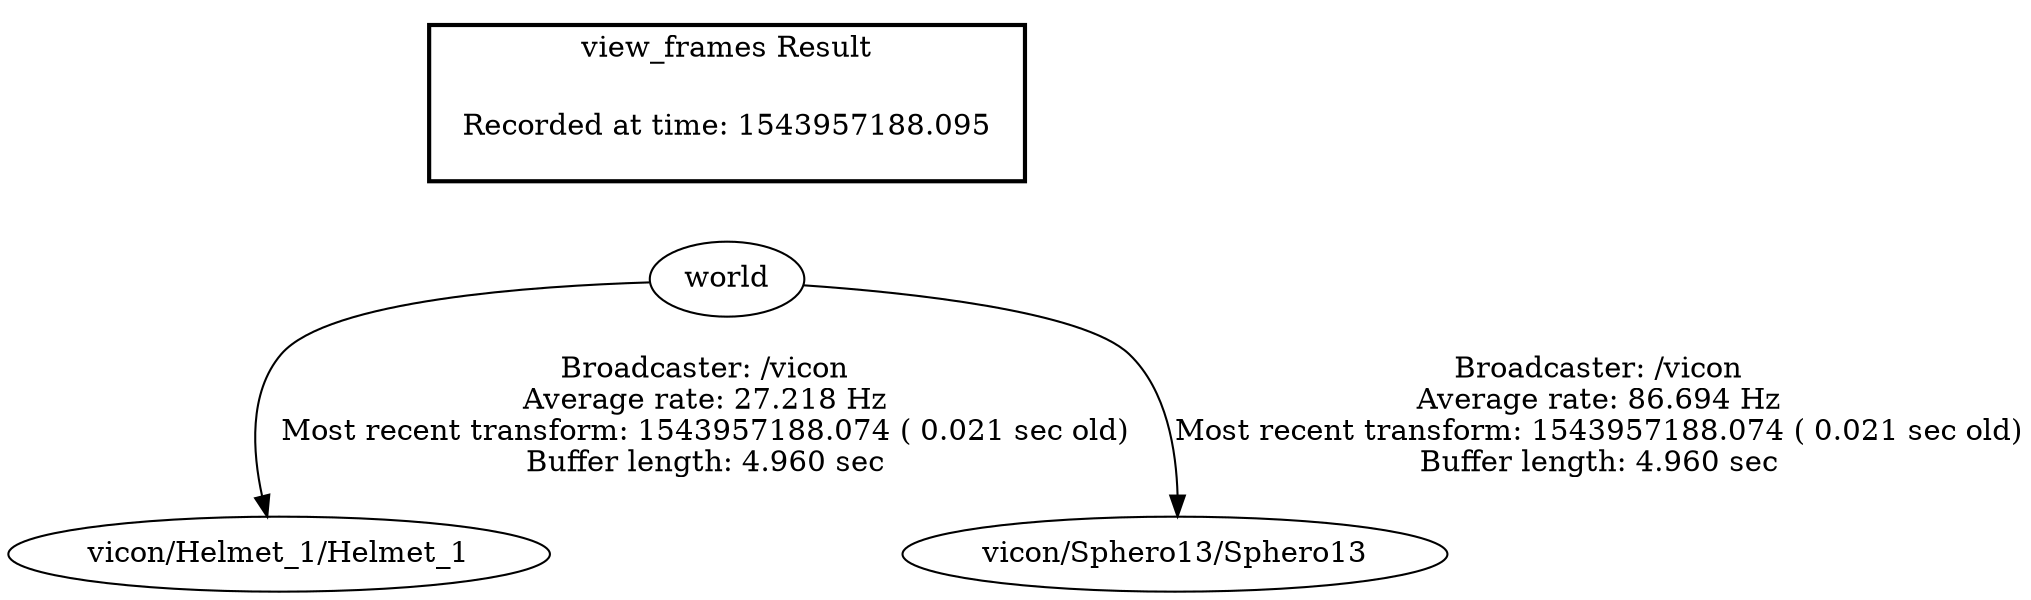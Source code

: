 digraph G {
"world" -> "vicon/Helmet_1/Helmet_1"[label="Broadcaster: /vicon\nAverage rate: 27.218 Hz\nMost recent transform: 1543957188.074 ( 0.021 sec old)\nBuffer length: 4.960 sec\n"];
"world" -> "vicon/Sphero13/Sphero13"[label="Broadcaster: /vicon\nAverage rate: 86.694 Hz\nMost recent transform: 1543957188.074 ( 0.021 sec old)\nBuffer length: 4.960 sec\n"];
edge [style=invis];
 subgraph cluster_legend { style=bold; color=black; label ="view_frames Result";
"Recorded at time: 1543957188.095"[ shape=plaintext ] ;
 }->"world";
}